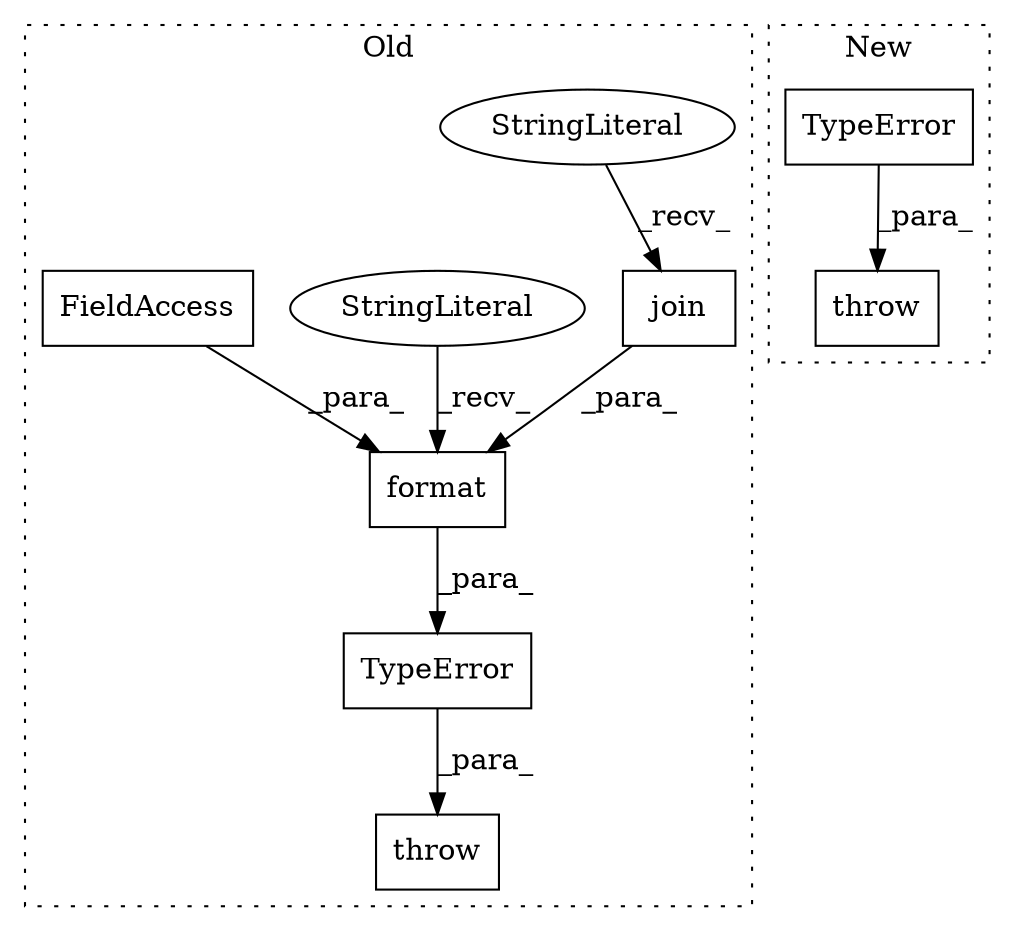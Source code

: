 digraph G {
subgraph cluster0 {
1 [label="join" a="32" s="3112,3124" l="5,1" shape="box"];
4 [label="StringLiteral" a="45" s="3103" l="8" shape="ellipse"];
5 [label="format" a="32" s="3089,3125" l="7,1" shape="box"];
6 [label="StringLiteral" a="45" s="3037" l="51" shape="ellipse"];
7 [label="throw" a="53" s="3021" l="6" shape="box"];
8 [label="FieldAccess" a="22" s="3096" l="6" shape="box"];
9 [label="TypeError" a="32" s="3027,3126" l="10,1" shape="box"];
label = "Old";
style="dotted";
}
subgraph cluster1 {
2 [label="TypeError" a="32" s="2940" l="11" shape="box"];
3 [label="throw" a="53" s="2934" l="6" shape="box"];
label = "New";
style="dotted";
}
1 -> 5 [label="_para_"];
2 -> 3 [label="_para_"];
4 -> 1 [label="_recv_"];
5 -> 9 [label="_para_"];
6 -> 5 [label="_recv_"];
8 -> 5 [label="_para_"];
9 -> 7 [label="_para_"];
}